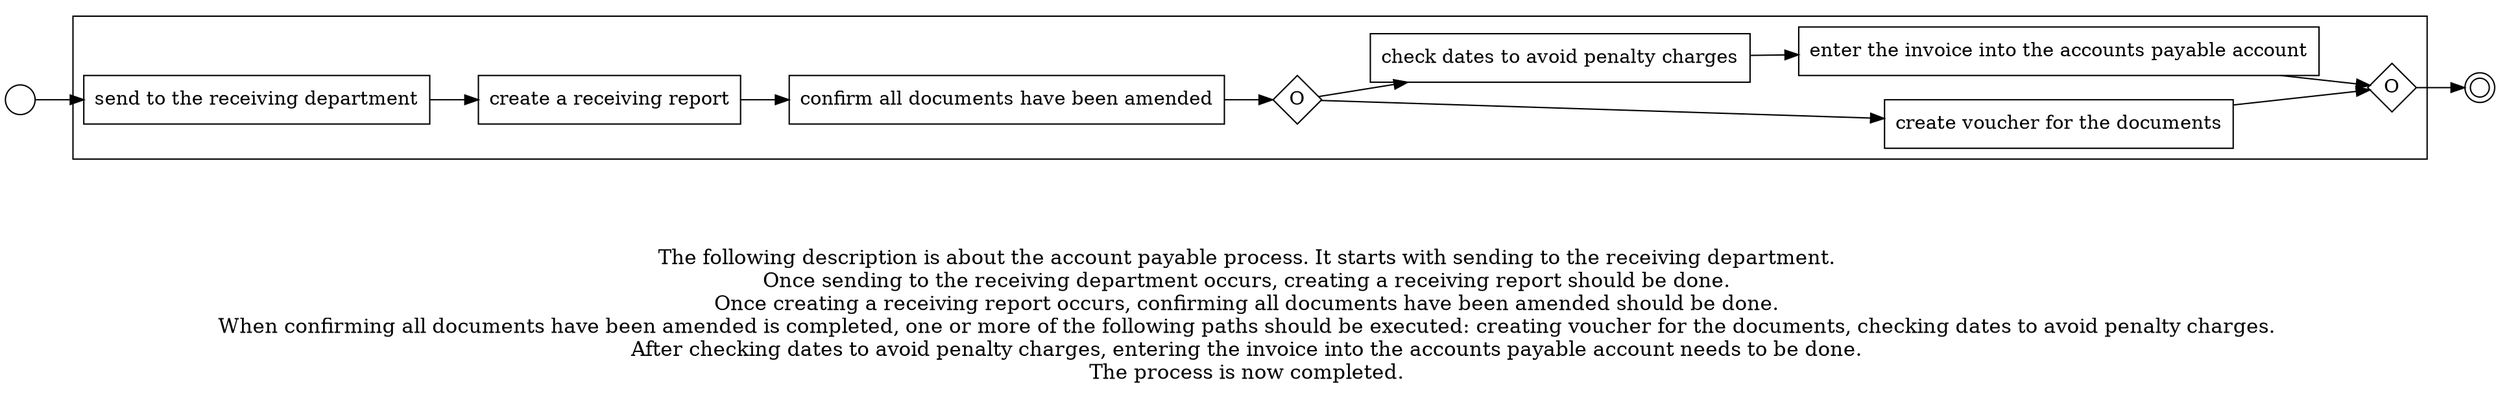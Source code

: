 digraph account_payable_process_9 {
	graph [rankdir=LR]
	START_NODE [label="" shape=circle width=0.3]
	subgraph CLUSTER_0 {
		"send to the receiving department" [shape=box]
		"create a receiving report" [shape=box]
		"send to the receiving department" -> "create a receiving report"
		"confirm all documents have been amended" [shape=box]
		"create a receiving report" -> "confirm all documents have been amended"
		"OR_SPLIT--4. Payment_B1FR" [label=O fixedsize=true shape=diamond width=0.5]
		"confirm all documents have been amended" -> "OR_SPLIT--4. Payment_B1FR"
		"create voucher for the documents" [shape=box]
		"OR_SPLIT--4. Payment_B1FR" -> "create voucher for the documents"
		"check dates to avoid penalty charges" [shape=box]
		"OR_SPLIT--4. Payment_B1FR" -> "check dates to avoid penalty charges"
		"enter the invoice into the accounts payable account" [shape=box]
		"check dates to avoid penalty charges" -> "enter the invoice into the accounts payable account"
		"OR_JOIN--4. Payment_B1FR" [label=O fixedsize=true shape=diamond width=0.5]
		"create voucher for the documents" -> "OR_JOIN--4. Payment_B1FR"
		"enter the invoice into the accounts payable account" -> "OR_JOIN--4. Payment_B1FR"
	}
	START_NODE -> "send to the receiving department"
	END_NODE [label="" shape=doublecircle width=0.2]
	"OR_JOIN--4. Payment_B1FR" -> END_NODE
	fontsize=15 label="\n\n
The following description is about the account payable process. It starts with sending to the receiving department. 
Once sending to the receiving department occurs, creating a receiving report should be done. 
Once creating a receiving report occurs, confirming all documents have been amended should be done. 
When confirming all documents have been amended is completed, one or more of the following paths should be executed: creating voucher for the documents, checking dates to avoid penalty charges. 
After checking dates to avoid penalty charges, entering the invoice into the accounts payable account needs to be done. 
The process is now completed. 
"
}
